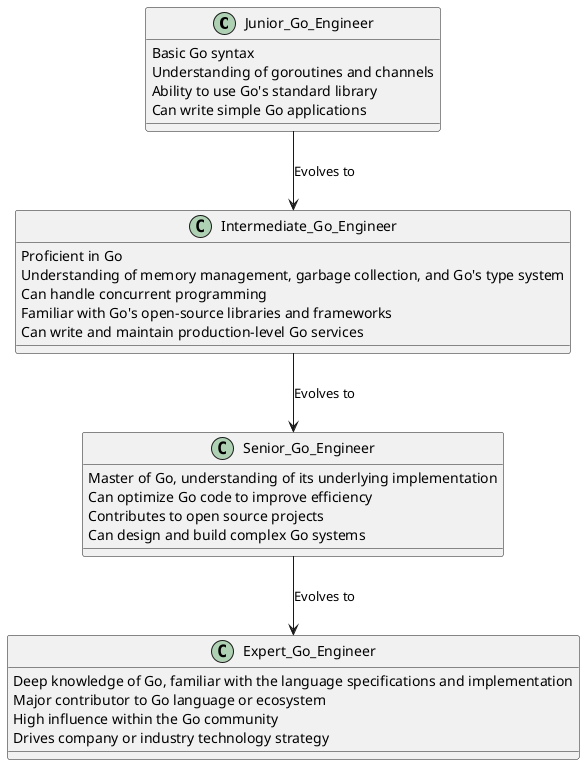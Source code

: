 @startuml

class "Junior_Go_Engineer" {
    Basic Go syntax
    Understanding of goroutines and channels
    Ability to use Go's standard library
    Can write simple Go applications
}

class "Intermediate_Go_Engineer" {
    Proficient in Go
    Understanding of memory management, garbage collection, and Go's type system
    Can handle concurrent programming
    Familiar with Go's open-source libraries and frameworks
    Can write and maintain production-level Go services
}

class "Senior_Go_Engineer" {
    Master of Go, understanding of its underlying implementation
    Can optimize Go code to improve efficiency
    Contributes to open source projects
    Can design and build complex Go systems
}

class "Expert_Go_Engineer" {
    Deep knowledge of Go, familiar with the language specifications and implementation
    Major contributor to Go language or ecosystem
    High influence within the Go community
    Drives company or industry technology strategy
}

Junior_Go_Engineer -down-> Intermediate_Go_Engineer : Evolves to
Intermediate_Go_Engineer -down-> Senior_Go_Engineer : Evolves to
Senior_Go_Engineer -down-> Expert_Go_Engineer : Evolves to

@enduml
